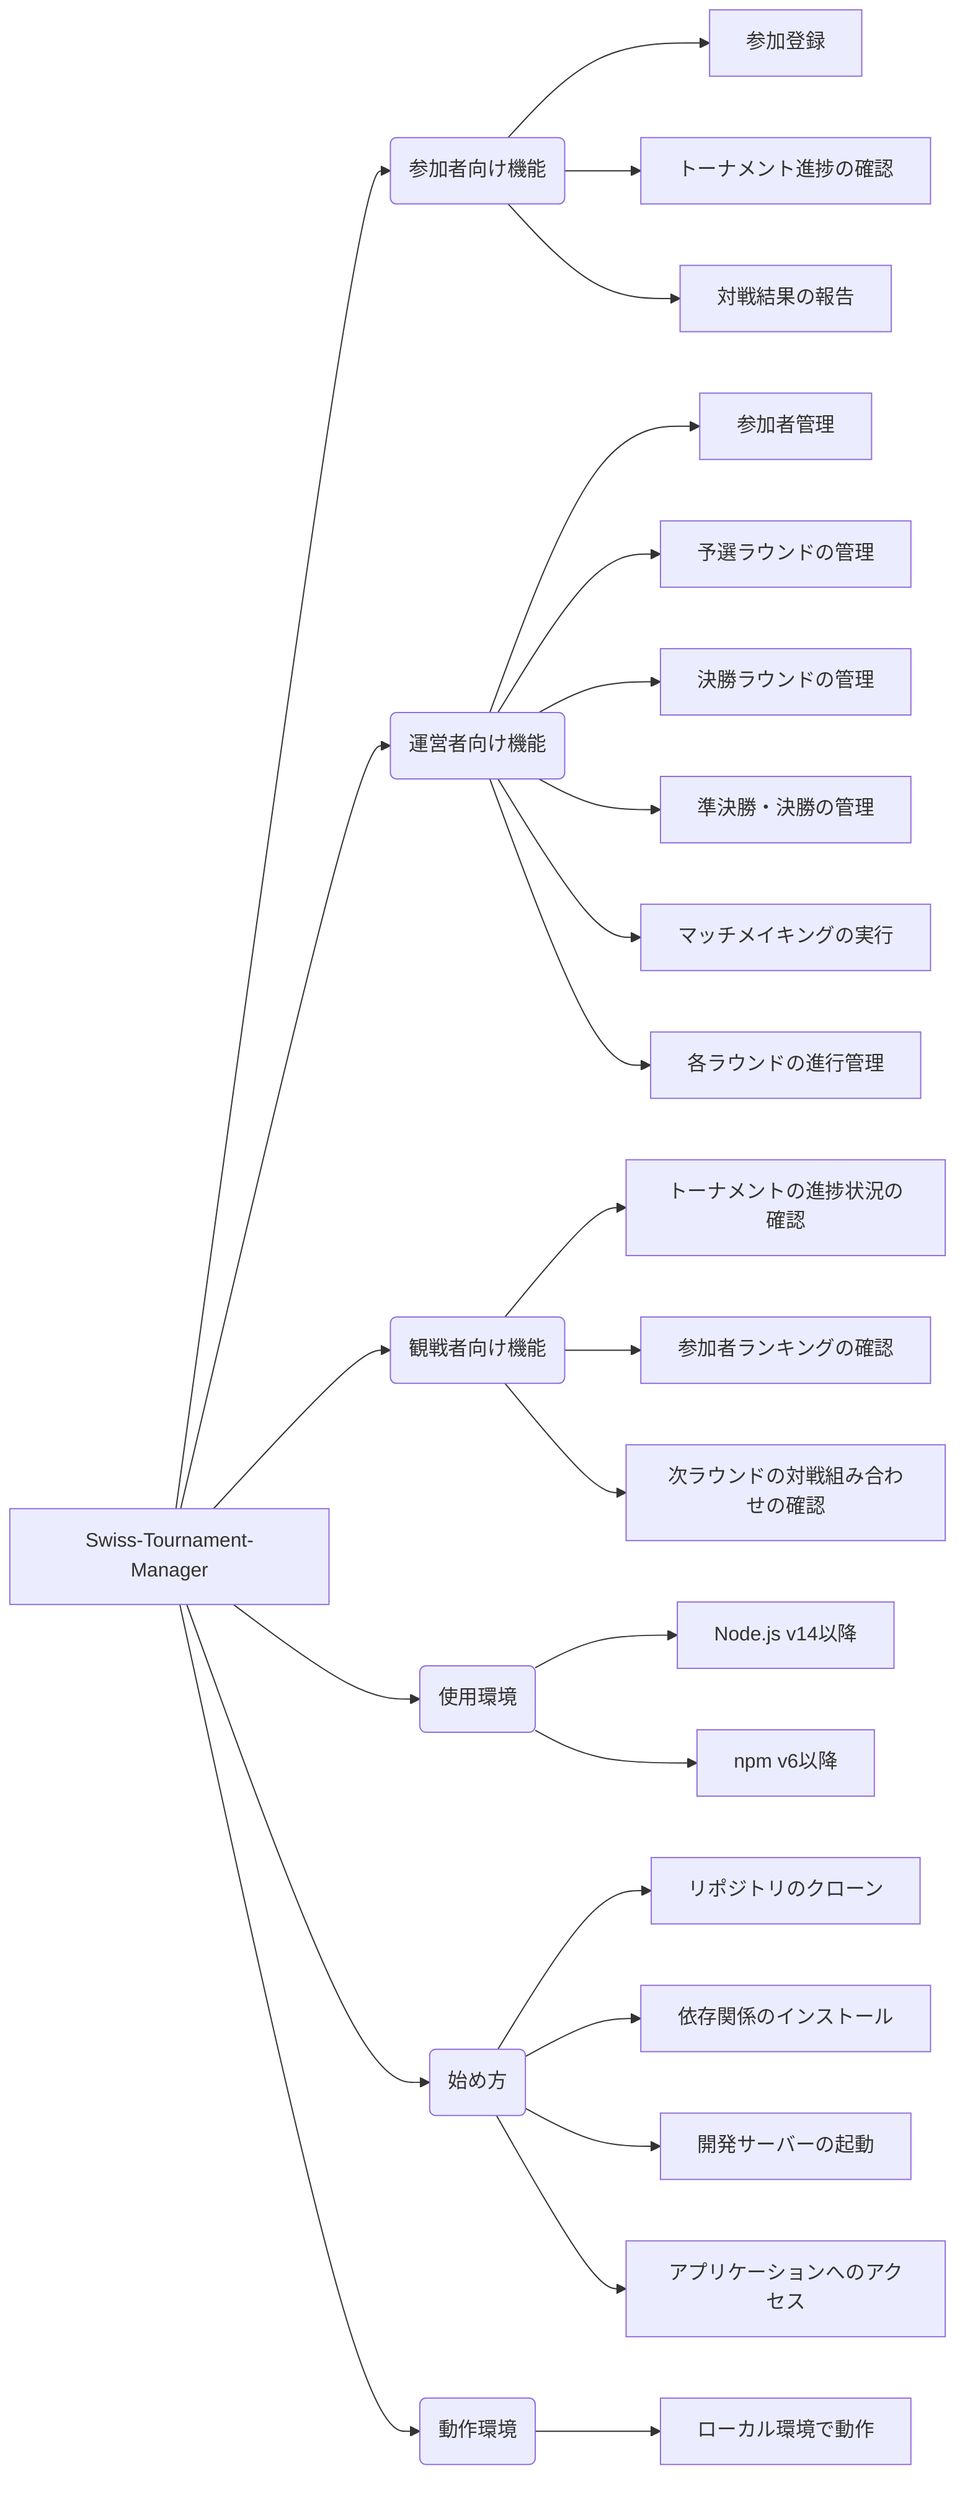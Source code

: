 graph LR
   A[Swiss-Tournament-Manager] --> B(参加者向け機能)
   B --> C[参加登録]
   B --> D[トーナメント進捗の確認]
   B --> E[対戦結果の報告]
   
   A --> F(運営者向け機能)
   F --> G[参加者管理]
   F --> H[予選ラウンドの管理]
   F --> I[決勝ラウンドの管理]
   F --> J[準決勝・決勝の管理]
   F --> K[マッチメイキングの実行]
   F --> L[各ラウンドの進行管理]
   
   A --> M(観戦者向け機能)
   M --> N[トーナメントの進捗状況の確認]
   M --> O[参加者ランキングの確認]
   M --> P[次ラウンドの対戦組み合わせの確認]
   
   A --> Q(使用環境)
   Q --> R[Node.js v14以降]
   Q --> S[npm v6以降]
   
   A --> T(始め方)
   T --> U[リポジトリのクローン]
   T --> V[依存関係のインストール]
   T --> W[開発サーバーの起動]
   T --> X[アプリケーションへのアクセス]
   
   A --> Y(動作環境)
   Y --> Z[ローカル環境で動作]